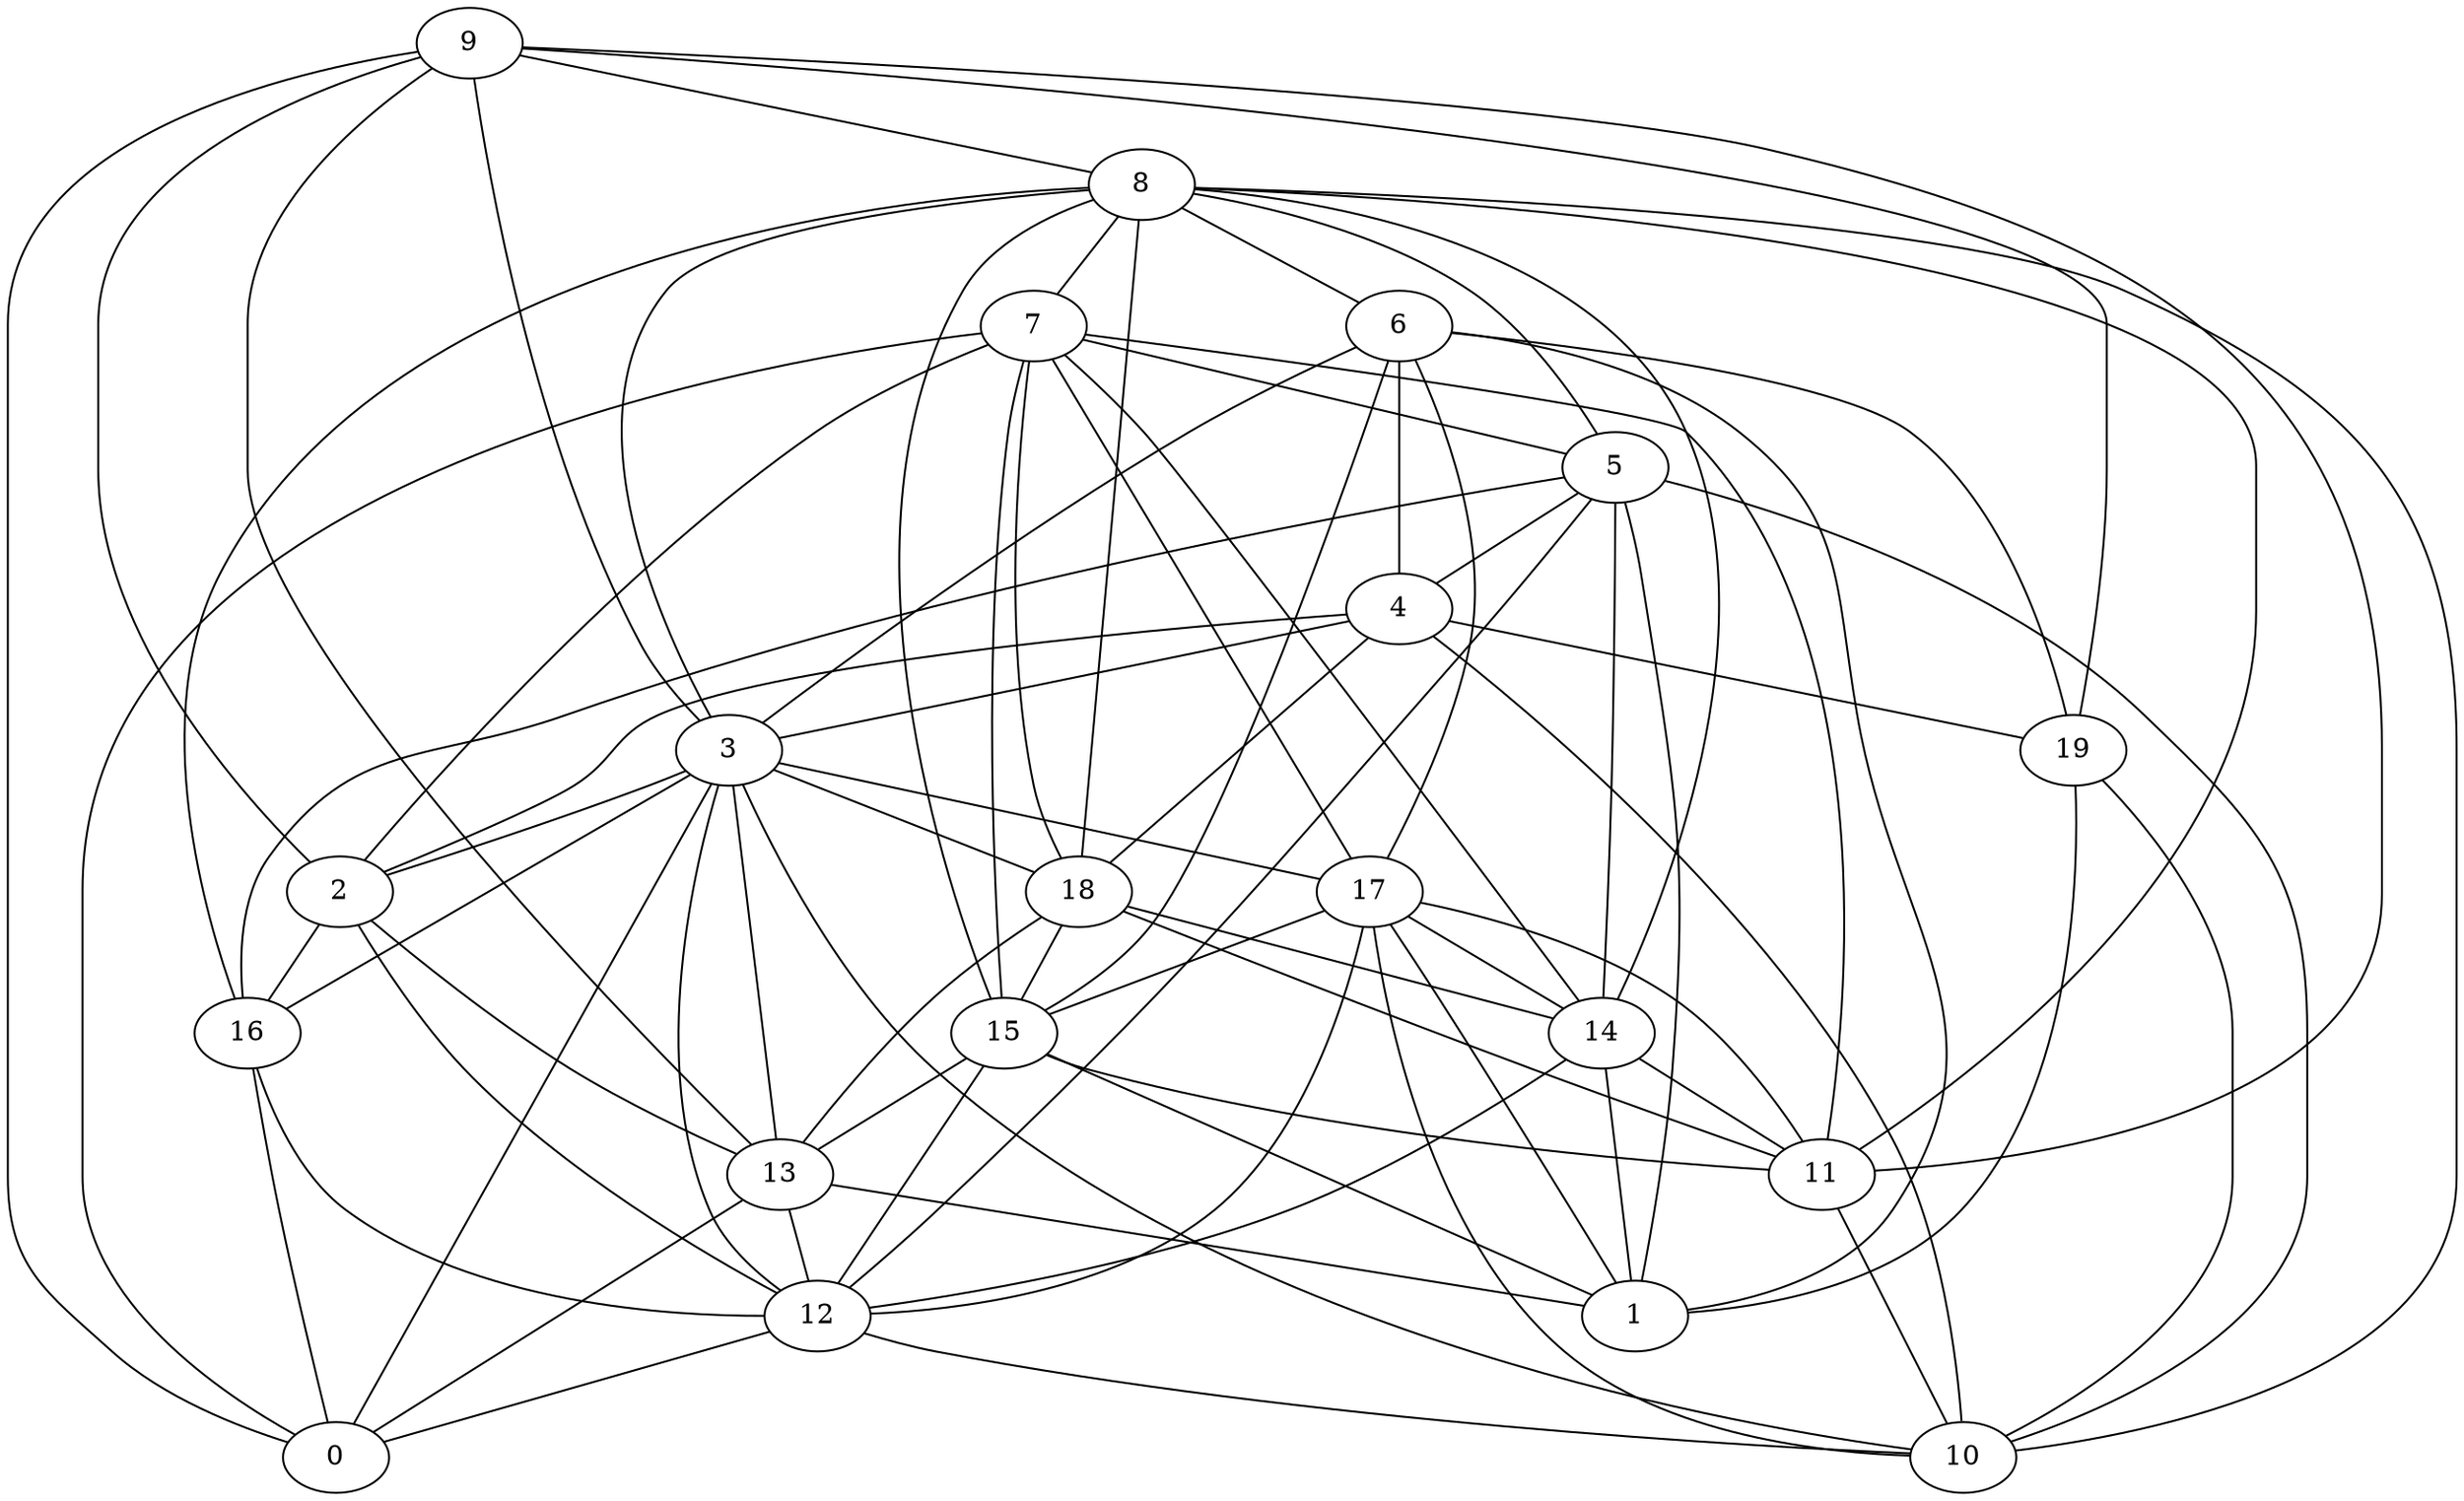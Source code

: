 digraph GG_graph {

subgraph G_graph {
edge [color = black]
"6" -> "19" [dir = none]
"6" -> "15" [dir = none]
"19" -> "1" [dir = none]
"19" -> "10" [dir = none]
"5" -> "16" [dir = none]
"5" -> "10" [dir = none]
"5" -> "14" [dir = none]
"5" -> "1" [dir = none]
"5" -> "4" [dir = none]
"4" -> "10" [dir = none]
"4" -> "18" [dir = none]
"4" -> "3" [dir = none]
"4" -> "19" [dir = none]
"4" -> "2" [dir = none]
"9" -> "8" [dir = none]
"9" -> "3" [dir = none]
"9" -> "2" [dir = none]
"9" -> "19" [dir = none]
"9" -> "13" [dir = none]
"9" -> "11" [dir = none]
"11" -> "10" [dir = none]
"18" -> "15" [dir = none]
"18" -> "13" [dir = none]
"18" -> "11" [dir = none]
"17" -> "14" [dir = none]
"17" -> "12" [dir = none]
"17" -> "10" [dir = none]
"17" -> "11" [dir = none]
"7" -> "0" [dir = none]
"7" -> "5" [dir = none]
"7" -> "18" [dir = none]
"7" -> "11" [dir = none]
"7" -> "2" [dir = none]
"15" -> "11" [dir = none]
"15" -> "12" [dir = none]
"15" -> "1" [dir = none]
"15" -> "13" [dir = none]
"13" -> "1" [dir = none]
"13" -> "12" [dir = none]
"13" -> "0" [dir = none]
"8" -> "6" [dir = none]
"8" -> "5" [dir = none]
"8" -> "16" [dir = none]
"8" -> "7" [dir = none]
"3" -> "13" [dir = none]
"3" -> "16" [dir = none]
"3" -> "18" [dir = none]
"3" -> "17" [dir = none]
"3" -> "2" [dir = none]
"16" -> "0" [dir = none]
"16" -> "12" [dir = none]
"2" -> "16" [dir = none]
"2" -> "13" [dir = none]
"2" -> "12" [dir = none]
"14" -> "12" [dir = none]
"14" -> "11" [dir = none]
"12" -> "10" [dir = none]
"17" -> "1" [dir = none]
"12" -> "0" [dir = none]
"8" -> "3" [dir = none]
"7" -> "15" [dir = none]
"3" -> "12" [dir = none]
"8" -> "14" [dir = none]
"7" -> "17" [dir = none]
"6" -> "4" [dir = none]
"18" -> "14" [dir = none]
"5" -> "12" [dir = none]
"14" -> "1" [dir = none]
"8" -> "10" [dir = none]
"6" -> "17" [dir = none]
"8" -> "11" [dir = none]
"3" -> "10" [dir = none]
"8" -> "18" [dir = none]
"6" -> "1" [dir = none]
"6" -> "3" [dir = none]
"9" -> "0" [dir = none]
"8" -> "15" [dir = none]
"7" -> "14" [dir = none]
"17" -> "15" [dir = none]
"3" -> "0" [dir = none]
}

}
